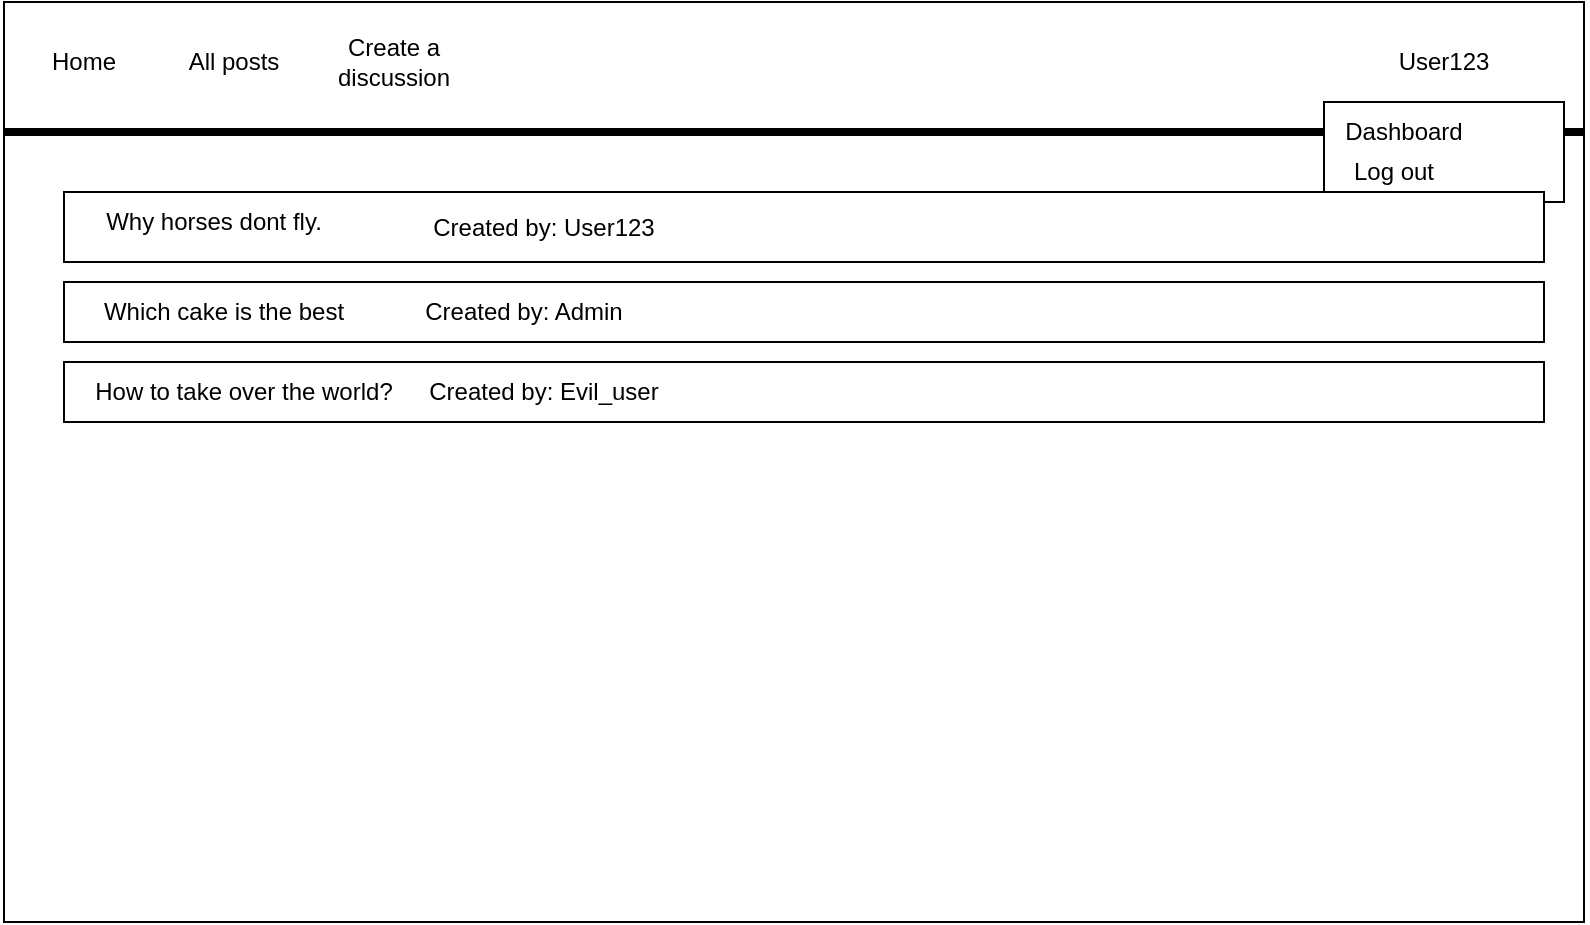 <mxfile version="10.6.3" type="device"><diagram id="0sWErGv6AVOYi5UqZeUj" name="Page-1"><mxGraphModel dx="996" dy="635" grid="1" gridSize="10" guides="1" tooltips="1" connect="1" arrows="1" fold="1" page="1" pageScale="1" pageWidth="827" pageHeight="1169" math="0" shadow="0"><root><mxCell id="0"/><mxCell id="1" parent="0"/><mxCell id="4K9FXLjtFPFmFEj_IBuD-2" value="" style="rounded=0;whiteSpace=wrap;html=1;" vertex="1" parent="1"><mxGeometry x="20" y="20" width="790" height="460" as="geometry"/></mxCell><mxCell id="4K9FXLjtFPFmFEj_IBuD-4" value="" style="line;strokeWidth=4;html=1;perimeter=backbonePerimeter;points=[];outlineConnect=0;" vertex="1" parent="1"><mxGeometry x="20" y="80" width="790" height="10" as="geometry"/></mxCell><mxCell id="4K9FXLjtFPFmFEj_IBuD-5" value="User123" style="text;html=1;strokeColor=none;fillColor=none;align=center;verticalAlign=middle;whiteSpace=wrap;rounded=0;" vertex="1" parent="1"><mxGeometry x="690" y="30" width="100" height="40" as="geometry"/></mxCell><mxCell id="4K9FXLjtFPFmFEj_IBuD-6" value="Home" style="text;html=1;strokeColor=none;fillColor=none;align=center;verticalAlign=middle;whiteSpace=wrap;rounded=0;" vertex="1" parent="1"><mxGeometry x="40" y="40" width="40" height="20" as="geometry"/></mxCell><mxCell id="4K9FXLjtFPFmFEj_IBuD-7" value="All posts" style="text;html=1;strokeColor=none;fillColor=none;align=center;verticalAlign=middle;whiteSpace=wrap;rounded=0;" vertex="1" parent="1"><mxGeometry x="100" y="40" width="70" height="20" as="geometry"/></mxCell><mxCell id="4K9FXLjtFPFmFEj_IBuD-8" value="Create a discussion" style="text;html=1;strokeColor=none;fillColor=none;align=center;verticalAlign=middle;whiteSpace=wrap;rounded=0;" vertex="1" parent="1"><mxGeometry x="180" y="40" width="70" height="20" as="geometry"/></mxCell><mxCell id="4K9FXLjtFPFmFEj_IBuD-9" value="" style="rounded=0;whiteSpace=wrap;html=1;" vertex="1" parent="1"><mxGeometry x="680" y="70" width="120" height="50" as="geometry"/></mxCell><mxCell id="4K9FXLjtFPFmFEj_IBuD-10" value="&lt;div style=&quot;text-align: left&quot;&gt;&lt;span&gt;Dashboard&lt;/span&gt;&lt;/div&gt;" style="text;html=1;strokeColor=none;fillColor=none;align=center;verticalAlign=middle;whiteSpace=wrap;rounded=0;" vertex="1" parent="1"><mxGeometry x="700" y="77.5" width="40" height="15" as="geometry"/></mxCell><mxCell id="4K9FXLjtFPFmFEj_IBuD-11" value="&lt;div style=&quot;text-align: left&quot;&gt;&lt;span&gt;Log out&lt;/span&gt;&lt;/div&gt;" style="text;html=1;strokeColor=none;fillColor=none;align=center;verticalAlign=middle;whiteSpace=wrap;rounded=0;" vertex="1" parent="1"><mxGeometry x="690" y="95" width="50" height="20" as="geometry"/></mxCell><mxCell id="4K9FXLjtFPFmFEj_IBuD-12" value="" style="rounded=0;whiteSpace=wrap;html=1;" vertex="1" parent="1"><mxGeometry x="50" y="115" width="740" height="35" as="geometry"/></mxCell><mxCell id="4K9FXLjtFPFmFEj_IBuD-13" value="&lt;div style=&quot;text-align: left&quot;&gt;&lt;span&gt;Why horses dont fly.&lt;/span&gt;&lt;/div&gt;" style="text;html=1;strokeColor=none;fillColor=none;align=center;verticalAlign=middle;whiteSpace=wrap;rounded=0;" vertex="1" parent="1"><mxGeometry x="70" y="120" width="110" height="20" as="geometry"/></mxCell><mxCell id="4K9FXLjtFPFmFEj_IBuD-14" value="Created by: User123" style="text;html=1;strokeColor=none;fillColor=none;align=center;verticalAlign=middle;whiteSpace=wrap;rounded=0;" vertex="1" parent="1"><mxGeometry x="220" y="123" width="140" height="20" as="geometry"/></mxCell><mxCell id="4K9FXLjtFPFmFEj_IBuD-15" value="" style="rounded=0;whiteSpace=wrap;html=1;" vertex="1" parent="1"><mxGeometry x="50" y="160" width="740" height="30" as="geometry"/></mxCell><mxCell id="4K9FXLjtFPFmFEj_IBuD-16" value="Which cake is the best" style="text;html=1;strokeColor=none;fillColor=none;align=center;verticalAlign=middle;whiteSpace=wrap;rounded=0;" vertex="1" parent="1"><mxGeometry x="60" y="165" width="140" height="20" as="geometry"/></mxCell><mxCell id="4K9FXLjtFPFmFEj_IBuD-17" value="Created by: Admin" style="text;html=1;strokeColor=none;fillColor=none;align=center;verticalAlign=middle;whiteSpace=wrap;rounded=0;" vertex="1" parent="1"><mxGeometry x="220" y="165" width="120" height="20" as="geometry"/></mxCell><mxCell id="4K9FXLjtFPFmFEj_IBuD-18" value="" style="rounded=0;whiteSpace=wrap;html=1;" vertex="1" parent="1"><mxGeometry x="50" y="200" width="740" height="30" as="geometry"/></mxCell><mxCell id="4K9FXLjtFPFmFEj_IBuD-19" value="How to take over the world?" style="text;html=1;strokeColor=none;fillColor=none;align=center;verticalAlign=middle;whiteSpace=wrap;rounded=0;" vertex="1" parent="1"><mxGeometry x="60" y="205" width="160" height="20" as="geometry"/></mxCell><mxCell id="4K9FXLjtFPFmFEj_IBuD-20" value="Created by: Evil_user" style="text;html=1;strokeColor=none;fillColor=none;align=center;verticalAlign=middle;whiteSpace=wrap;rounded=0;" vertex="1" parent="1"><mxGeometry x="230" y="205" width="120" height="20" as="geometry"/></mxCell></root></mxGraphModel></diagram></mxfile>